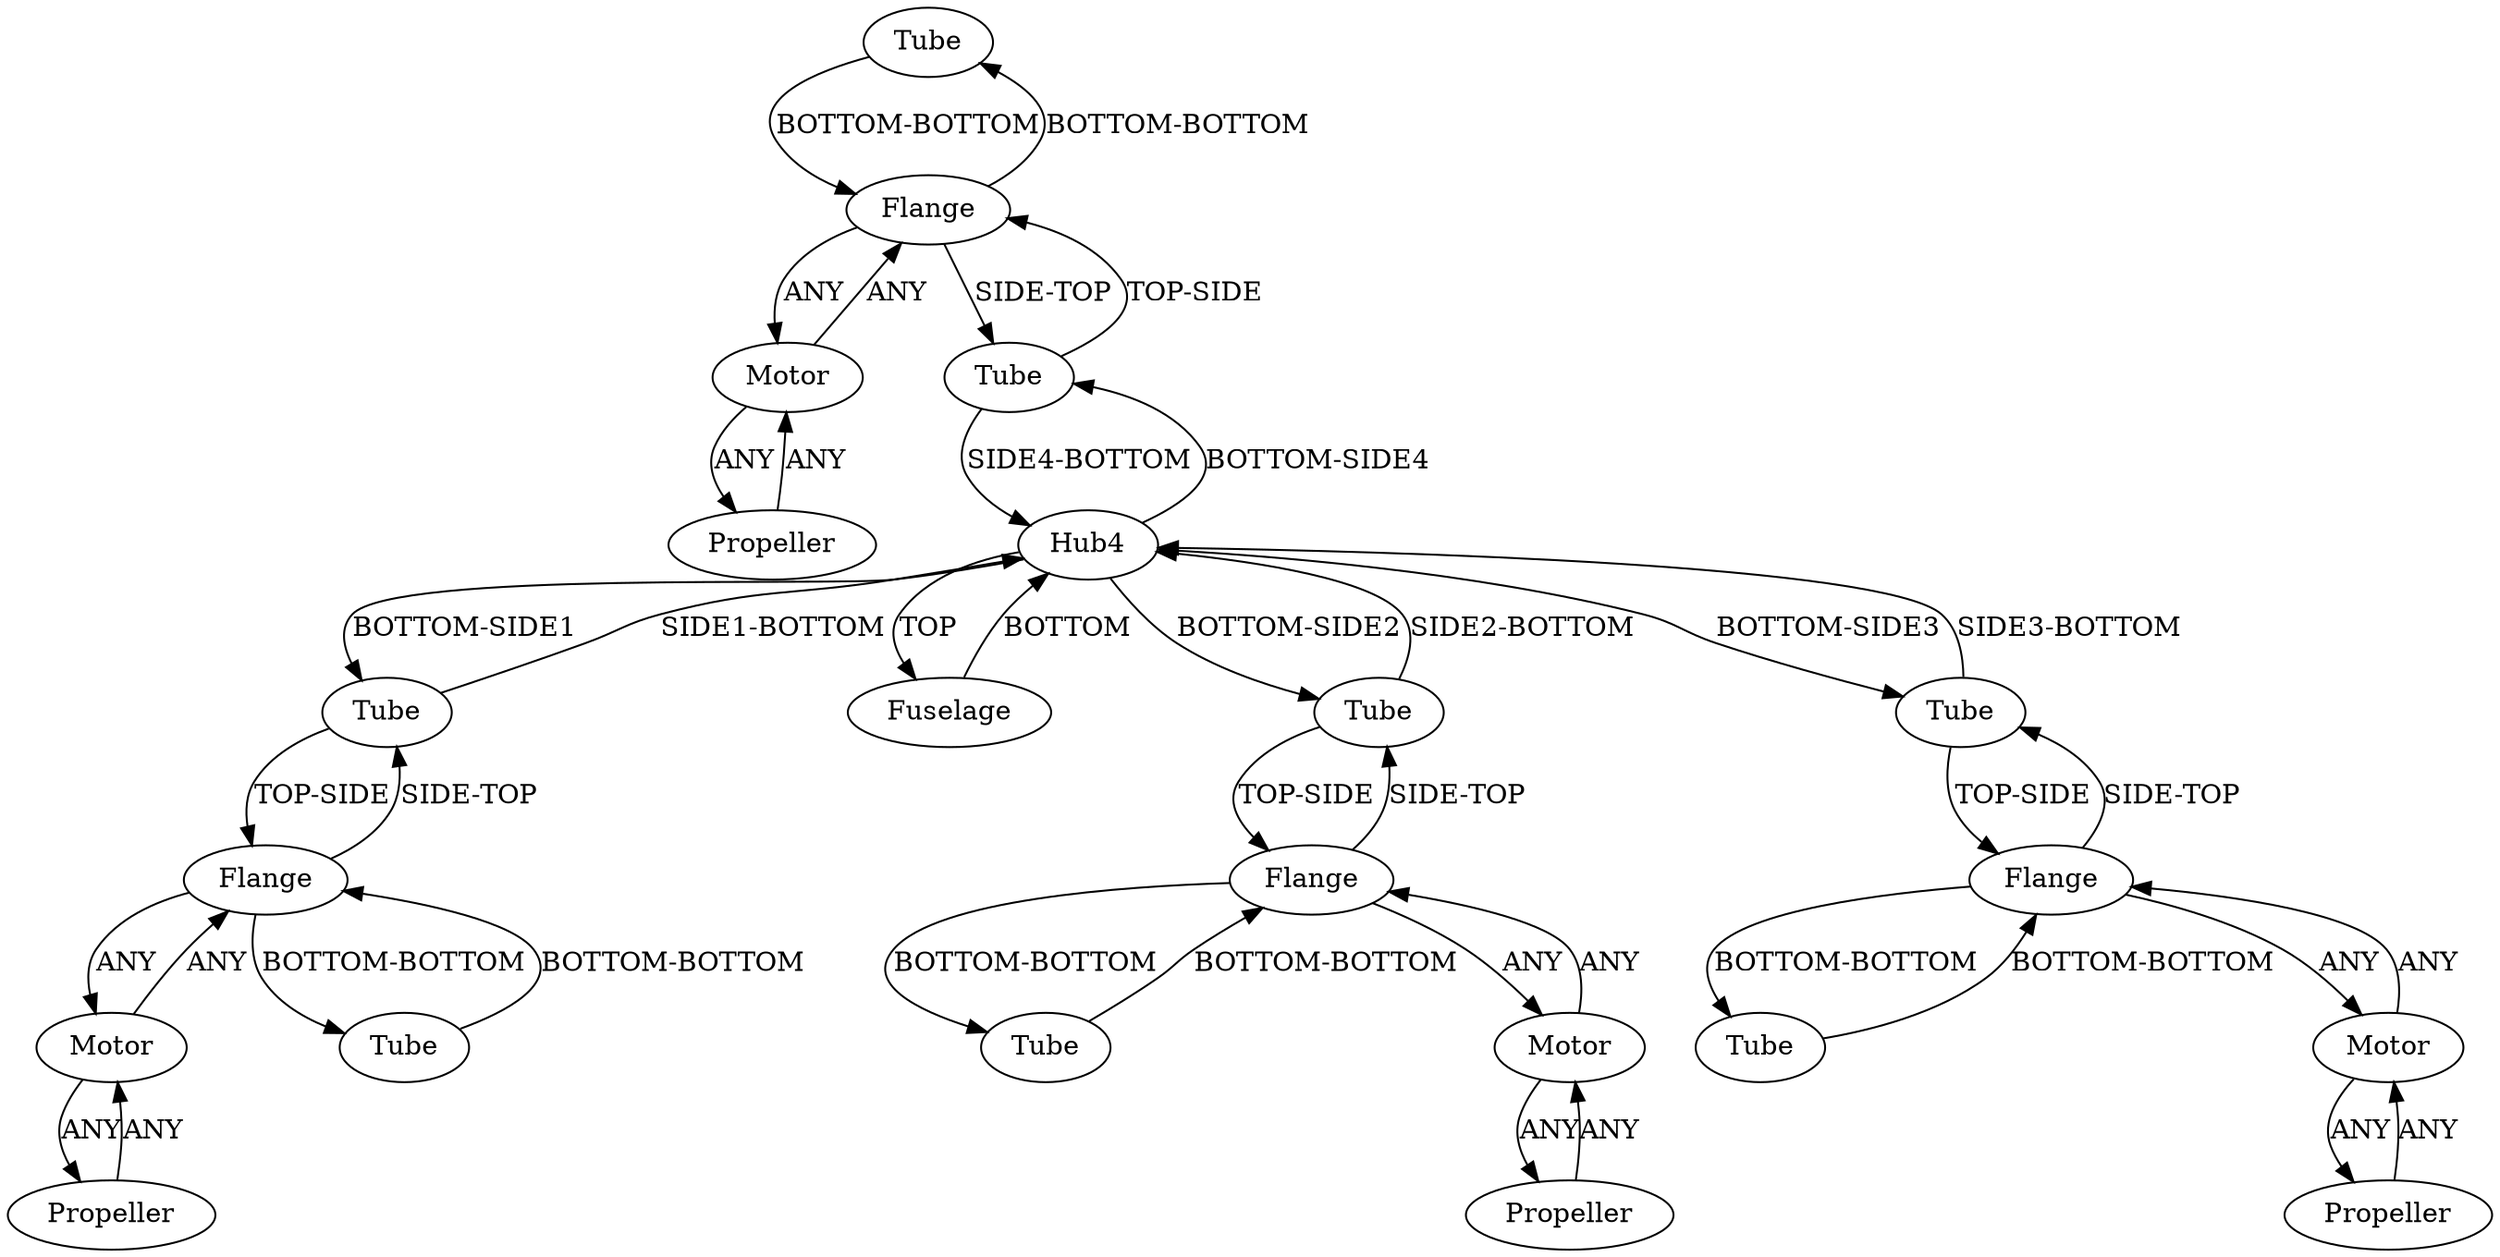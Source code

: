 /* Created by igraph 0.10.2 */
digraph {
  0 [
    instance=Tube_instance_1
    label=Tube
  ];
  1 [
    instance=Motor_instance_1
    label=Motor
  ];
  2 [
    instance=Tube_instance_2
    label=Tube
  ];
  3 [
    instance=Tube_instance_3
    label=Tube
  ];
  4 [
    instance=Propeller_instance_1
    label=Propeller
  ];
  5 [
    instance=Tube_instance_4
    label=Tube
  ];
  6 [
    instance=Motor_instance_2
    label=Motor
  ];
  7 [
    instance=Flange_instance_1
    label=Flange
  ];
  8 [
    instance=Hub4_instance_1
    label=Hub4
  ];
  9 [
    instance=Fuselage_instance_1
    label=Fuselage
  ];
  10 [
    instance=Tube_instance_5
    label=Tube
  ];
  11 [
    instance=Tube_instance_6
    label=Tube
  ];
  12 [
    instance=Motor_instance_3
    label=Motor
  ];
  13 [
    instance=Flange_instance_2
    label=Flange
  ];
  14 [
    instance=Propeller_instance_2
    label=Propeller
  ];
  15 [
    instance=Flange_instance_3
    label=Flange
  ];
  16 [
    instance=Propeller_instance_3
    label=Propeller
  ];
  17 [
    instance=Propeller_instance_4
    label=Propeller
  ];
  18 [
    instance=Motor_instance_4
    label=Motor
  ];
  19 [
    instance=Flange_instance_4
    label=Flange
  ];
  20 [
    instance=Tube_instance_7
    label=Tube
  ];
  21 [
    instance=Tube_instance_8
    label=Tube
  ];

  0 -> 13 [
    label="BOTTOM-BOTTOM"
  ];
  1 -> 14 [
    label=ANY
  ];
  1 -> 19 [
    label=ANY
  ];
  2 -> 8 [
    label="SIDE1-BOTTOM"
  ];
  2 -> 19 [
    label="TOP-SIDE"
  ];
  3 -> 15 [
    label="BOTTOM-BOTTOM"
  ];
  4 -> 6 [
    label=ANY
  ];
  5 -> 19 [
    label="BOTTOM-BOTTOM"
  ];
  6 -> 13 [
    label=ANY
  ];
  6 -> 4 [
    label=ANY
  ];
  7 -> 10 [
    label="BOTTOM-BOTTOM"
  ];
  7 -> 11 [
    label="SIDE-TOP"
  ];
  7 -> 12 [
    label=ANY
  ];
  8 -> 11 [
    label="BOTTOM-SIDE2"
  ];
  8 -> 9 [
    label=TOP
  ];
  8 -> 2 [
    label="BOTTOM-SIDE1"
  ];
  8 -> 20 [
    label="BOTTOM-SIDE4"
  ];
  8 -> 21 [
    label="BOTTOM-SIDE3"
  ];
  9 -> 8 [
    label=BOTTOM
  ];
  10 -> 7 [
    label="BOTTOM-BOTTOM"
  ];
  11 -> 8 [
    label="SIDE2-BOTTOM"
  ];
  11 -> 7 [
    label="TOP-SIDE"
  ];
  12 -> 7 [
    label=ANY
  ];
  12 -> 17 [
    label=ANY
  ];
  13 -> 20 [
    label="SIDE-TOP"
  ];
  13 -> 0 [
    label="BOTTOM-BOTTOM"
  ];
  13 -> 6 [
    label=ANY
  ];
  14 -> 1 [
    label=ANY
  ];
  15 -> 3 [
    label="BOTTOM-BOTTOM"
  ];
  15 -> 21 [
    label="SIDE-TOP"
  ];
  15 -> 18 [
    label=ANY
  ];
  16 -> 18 [
    label=ANY
  ];
  17 -> 12 [
    label=ANY
  ];
  18 -> 16 [
    label=ANY
  ];
  18 -> 15 [
    label=ANY
  ];
  19 -> 1 [
    label=ANY
  ];
  19 -> 2 [
    label="SIDE-TOP"
  ];
  19 -> 5 [
    label="BOTTOM-BOTTOM"
  ];
  20 -> 8 [
    label="SIDE4-BOTTOM"
  ];
  20 -> 13 [
    label="TOP-SIDE"
  ];
  21 -> 15 [
    label="TOP-SIDE"
  ];
  21 -> 8 [
    label="SIDE3-BOTTOM"
  ];
}
